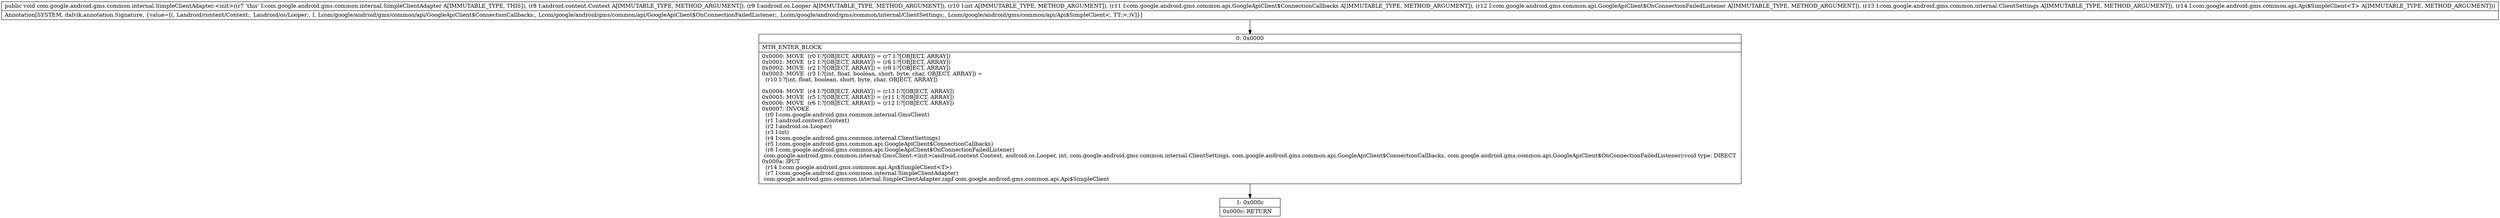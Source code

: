 digraph "CFG forcom.google.android.gms.common.internal.SimpleClientAdapter.\<init\>(Landroid\/content\/Context;Landroid\/os\/Looper;ILcom\/google\/android\/gms\/common\/api\/GoogleApiClient$ConnectionCallbacks;Lcom\/google\/android\/gms\/common\/api\/GoogleApiClient$OnConnectionFailedListener;Lcom\/google\/android\/gms\/common\/internal\/ClientSettings;Lcom\/google\/android\/gms\/common\/api\/Api$SimpleClient;)V" {
Node_0 [shape=record,label="{0\:\ 0x0000|MTH_ENTER_BLOCK\l|0x0000: MOVE  (r0 I:?[OBJECT, ARRAY]) = (r7 I:?[OBJECT, ARRAY]) \l0x0001: MOVE  (r1 I:?[OBJECT, ARRAY]) = (r8 I:?[OBJECT, ARRAY]) \l0x0002: MOVE  (r2 I:?[OBJECT, ARRAY]) = (r9 I:?[OBJECT, ARRAY]) \l0x0003: MOVE  (r3 I:?[int, float, boolean, short, byte, char, OBJECT, ARRAY]) = \l  (r10 I:?[int, float, boolean, short, byte, char, OBJECT, ARRAY])\l \l0x0004: MOVE  (r4 I:?[OBJECT, ARRAY]) = (r13 I:?[OBJECT, ARRAY]) \l0x0005: MOVE  (r5 I:?[OBJECT, ARRAY]) = (r11 I:?[OBJECT, ARRAY]) \l0x0006: MOVE  (r6 I:?[OBJECT, ARRAY]) = (r12 I:?[OBJECT, ARRAY]) \l0x0007: INVOKE  \l  (r0 I:com.google.android.gms.common.internal.GmsClient)\l  (r1 I:android.content.Context)\l  (r2 I:android.os.Looper)\l  (r3 I:int)\l  (r4 I:com.google.android.gms.common.internal.ClientSettings)\l  (r5 I:com.google.android.gms.common.api.GoogleApiClient$ConnectionCallbacks)\l  (r6 I:com.google.android.gms.common.api.GoogleApiClient$OnConnectionFailedListener)\l com.google.android.gms.common.internal.GmsClient.\<init\>(android.content.Context, android.os.Looper, int, com.google.android.gms.common.internal.ClientSettings, com.google.android.gms.common.api.GoogleApiClient$ConnectionCallbacks, com.google.android.gms.common.api.GoogleApiClient$OnConnectionFailedListener):void type: DIRECT \l0x000a: IPUT  \l  (r14 I:com.google.android.gms.common.api.Api$SimpleClient\<T\>)\l  (r7 I:com.google.android.gms.common.internal.SimpleClientAdapter)\l com.google.android.gms.common.internal.SimpleClientAdapter.zapf com.google.android.gms.common.api.Api$SimpleClient \l}"];
Node_1 [shape=record,label="{1\:\ 0x000c|0x000c: RETURN   \l}"];
MethodNode[shape=record,label="{public void com.google.android.gms.common.internal.SimpleClientAdapter.\<init\>((r7 'this' I:com.google.android.gms.common.internal.SimpleClientAdapter A[IMMUTABLE_TYPE, THIS]), (r8 I:android.content.Context A[IMMUTABLE_TYPE, METHOD_ARGUMENT]), (r9 I:android.os.Looper A[IMMUTABLE_TYPE, METHOD_ARGUMENT]), (r10 I:int A[IMMUTABLE_TYPE, METHOD_ARGUMENT]), (r11 I:com.google.android.gms.common.api.GoogleApiClient$ConnectionCallbacks A[IMMUTABLE_TYPE, METHOD_ARGUMENT]), (r12 I:com.google.android.gms.common.api.GoogleApiClient$OnConnectionFailedListener A[IMMUTABLE_TYPE, METHOD_ARGUMENT]), (r13 I:com.google.android.gms.common.internal.ClientSettings A[IMMUTABLE_TYPE, METHOD_ARGUMENT]), (r14 I:com.google.android.gms.common.api.Api$SimpleClient\<T\> A[IMMUTABLE_TYPE, METHOD_ARGUMENT]))  | Annotation[SYSTEM, dalvik.annotation.Signature, \{value=[(, Landroid\/content\/Context;, Landroid\/os\/Looper;, I, Lcom\/google\/android\/gms\/common\/api\/GoogleApiClient$ConnectionCallbacks;, Lcom\/google\/android\/gms\/common\/api\/GoogleApiClient$OnConnectionFailedListener;, Lcom\/google\/android\/gms\/common\/internal\/ClientSettings;, Lcom\/google\/android\/gms\/common\/api\/Api$SimpleClient\<, TT;\>;)V]\}]\l}"];
MethodNode -> Node_0;
Node_0 -> Node_1;
}

